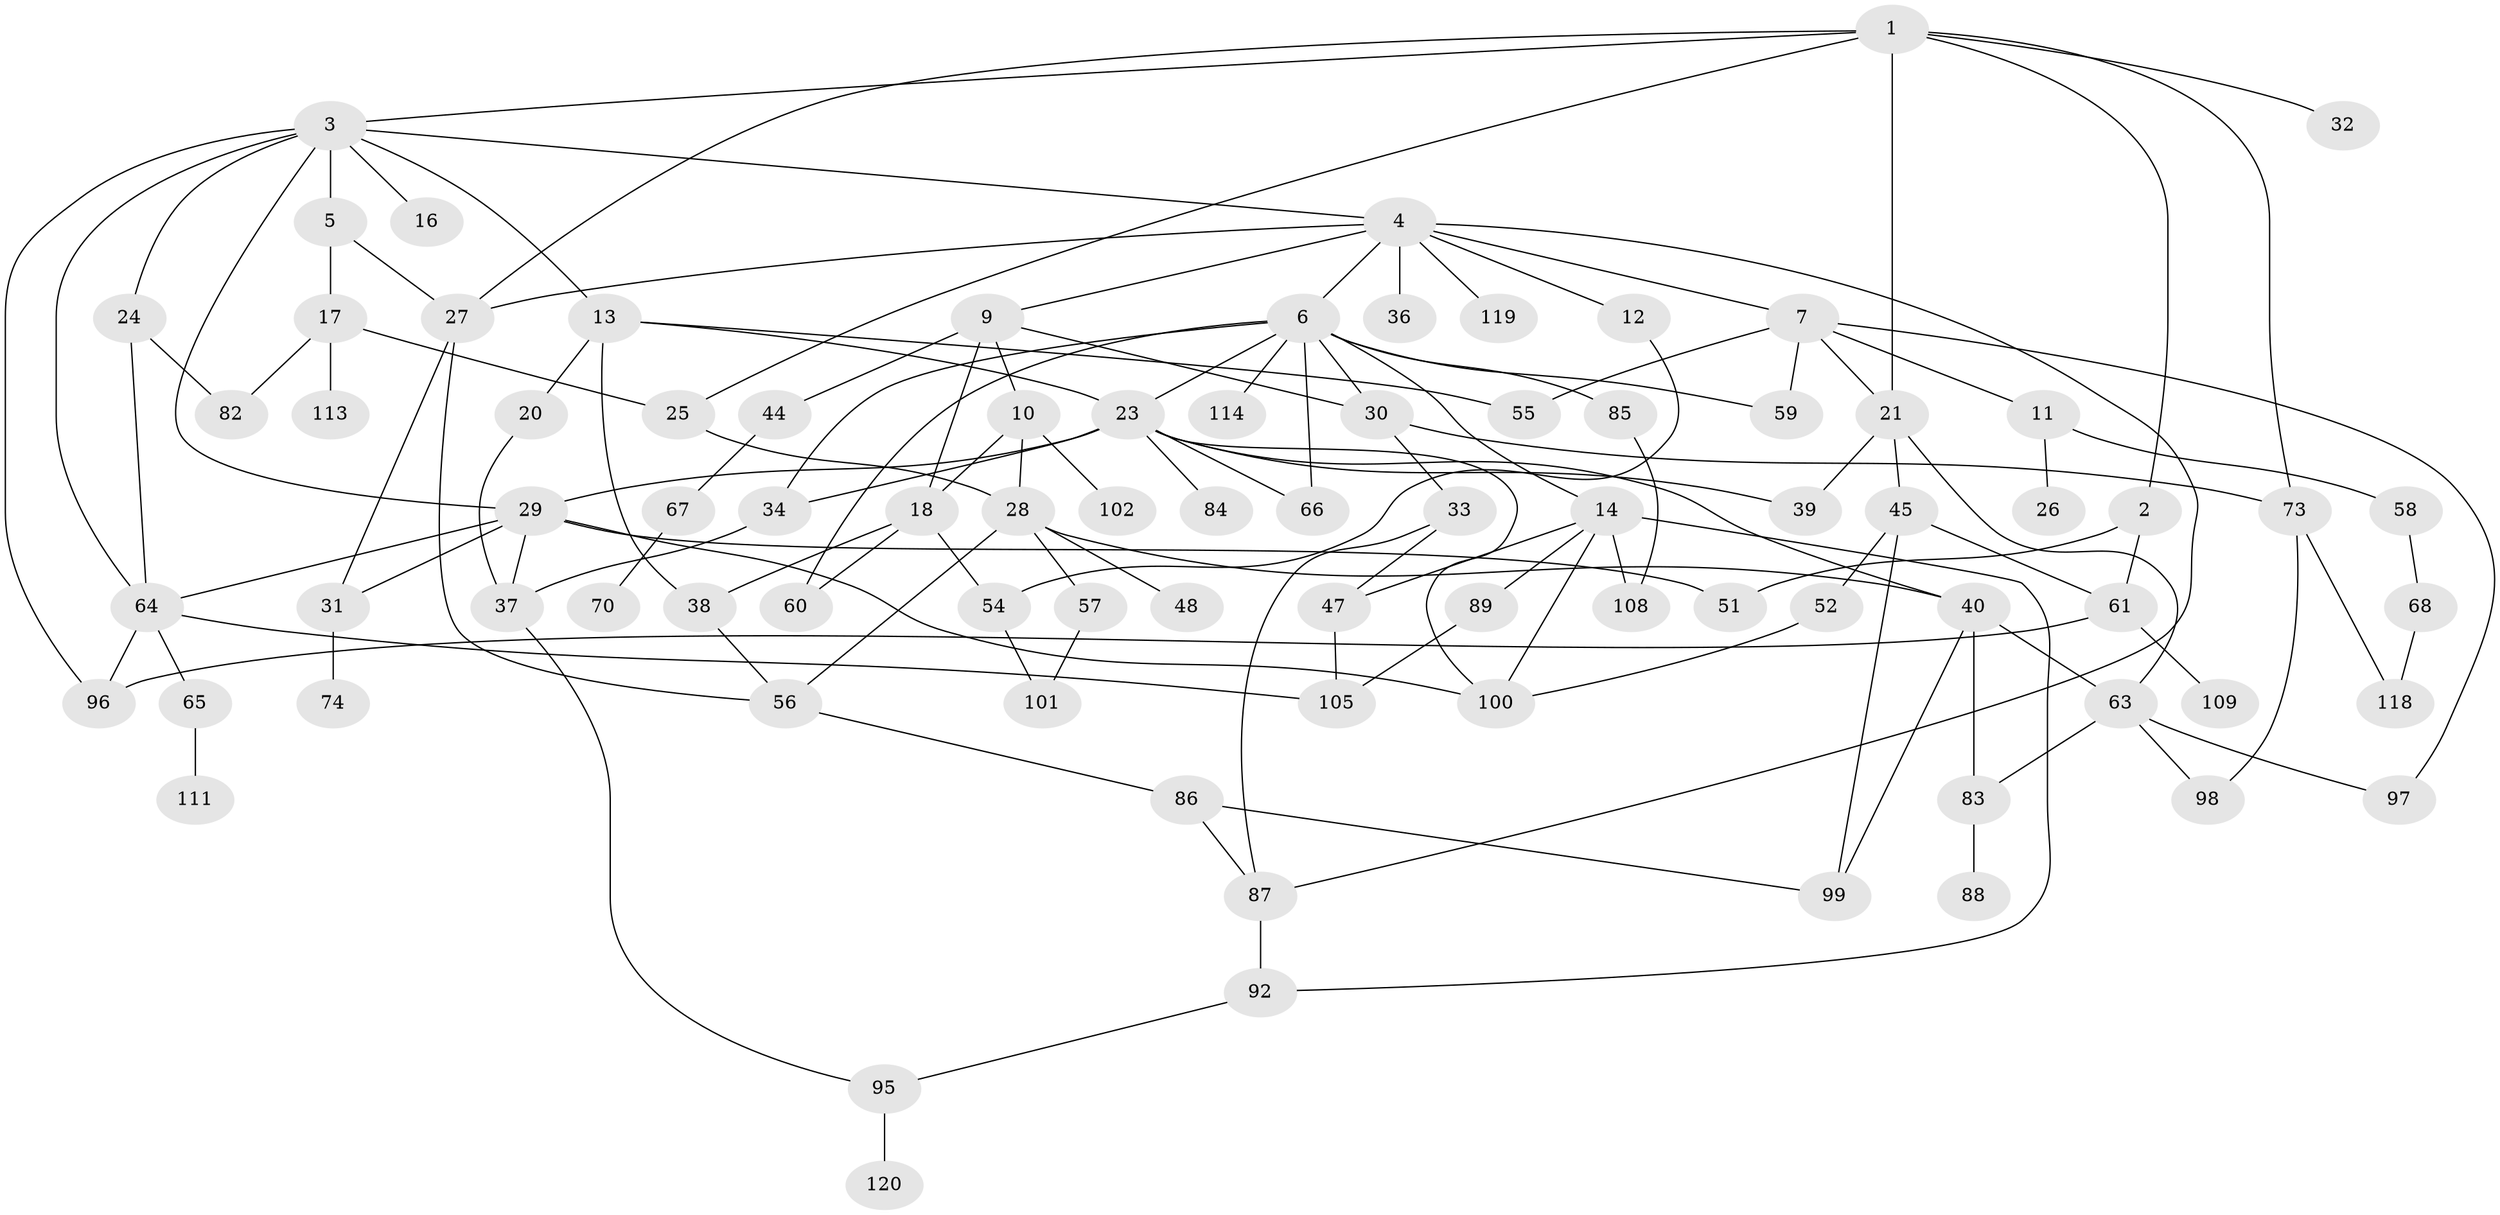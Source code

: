 // Generated by graph-tools (version 1.1) at 2025/51/02/27/25 19:51:38]
// undirected, 84 vertices, 133 edges
graph export_dot {
graph [start="1"]
  node [color=gray90,style=filled];
  1 [super="+22"];
  2;
  3 [super="+8"];
  4 [super="+75"];
  5 [super="+107"];
  6 [super="+50"];
  7 [super="+81"];
  9 [super="+19"];
  10 [super="+46"];
  11 [super="+15"];
  12 [super="+79"];
  13 [super="+123"];
  14 [super="+42"];
  16;
  17;
  18 [super="+77"];
  20;
  21 [super="+71"];
  23 [super="+116"];
  24 [super="+62"];
  25 [super="+35"];
  26;
  27 [super="+49"];
  28 [super="+41"];
  29 [super="+72"];
  30 [super="+76"];
  31;
  32;
  33;
  34;
  36;
  37 [super="+53"];
  38;
  39;
  40 [super="+43"];
  44;
  45;
  47 [super="+69"];
  48;
  51 [super="+117"];
  52 [super="+91"];
  54 [super="+112"];
  55;
  56 [super="+121"];
  57;
  58;
  59;
  60;
  61 [super="+103"];
  63 [super="+93"];
  64;
  65;
  66 [super="+80"];
  67;
  68;
  70;
  73 [super="+78"];
  74;
  82 [super="+110"];
  83 [super="+94"];
  84;
  85;
  86;
  87 [super="+90"];
  88;
  89;
  92;
  95 [super="+106"];
  96;
  97 [super="+104"];
  98;
  99 [super="+122"];
  100;
  101;
  102 [super="+115"];
  105;
  108;
  109;
  111;
  113;
  114;
  118;
  119;
  120;
  1 -- 2;
  1 -- 3;
  1 -- 21;
  1 -- 73;
  1 -- 32;
  1 -- 27;
  1 -- 25;
  2 -- 51;
  2 -- 61;
  3 -- 4;
  3 -- 5;
  3 -- 13;
  3 -- 16;
  3 -- 64;
  3 -- 24;
  3 -- 96;
  3 -- 29;
  4 -- 6;
  4 -- 7;
  4 -- 9;
  4 -- 12;
  4 -- 27;
  4 -- 36;
  4 -- 119;
  4 -- 87;
  5 -- 17;
  5 -- 27;
  6 -- 14;
  6 -- 23;
  6 -- 66;
  6 -- 34;
  6 -- 30;
  6 -- 60;
  6 -- 114;
  6 -- 59;
  6 -- 85;
  7 -- 11;
  7 -- 55;
  7 -- 59;
  7 -- 21;
  7 -- 97;
  9 -- 10;
  9 -- 18;
  9 -- 30;
  9 -- 44 [weight=2];
  10 -- 102;
  10 -- 18;
  10 -- 28;
  11 -- 26;
  11 -- 58;
  12 -- 54;
  13 -- 20;
  13 -- 23;
  13 -- 38;
  13 -- 55;
  14 -- 92;
  14 -- 47;
  14 -- 108;
  14 -- 89;
  14 -- 100;
  17 -- 25;
  17 -- 113;
  17 -- 82;
  18 -- 38;
  18 -- 54;
  18 -- 60;
  20 -- 37;
  21 -- 39;
  21 -- 45;
  21 -- 63;
  23 -- 29;
  23 -- 34;
  23 -- 40;
  23 -- 84;
  23 -- 66;
  23 -- 100;
  23 -- 39;
  24 -- 82;
  24 -- 64;
  25 -- 28;
  27 -- 56;
  27 -- 31;
  28 -- 40;
  28 -- 48;
  28 -- 56;
  28 -- 57;
  29 -- 31;
  29 -- 51;
  29 -- 64;
  29 -- 37;
  29 -- 100;
  30 -- 33;
  30 -- 73;
  31 -- 74;
  33 -- 47;
  33 -- 87;
  34 -- 37;
  37 -- 95;
  38 -- 56;
  40 -- 99 [weight=2];
  40 -- 63;
  40 -- 83;
  44 -- 67;
  45 -- 52;
  45 -- 61;
  45 -- 99;
  47 -- 105;
  52 -- 100;
  54 -- 101;
  56 -- 86;
  57 -- 101;
  58 -- 68;
  61 -- 109;
  61 -- 96;
  63 -- 83;
  63 -- 97;
  63 -- 98;
  64 -- 65;
  64 -- 96;
  64 -- 105;
  65 -- 111;
  67 -- 70;
  68 -- 118;
  73 -- 98;
  73 -- 118;
  83 -- 88;
  85 -- 108;
  86 -- 87;
  86 -- 99;
  87 -- 92;
  89 -- 105;
  92 -- 95;
  95 -- 120;
}
